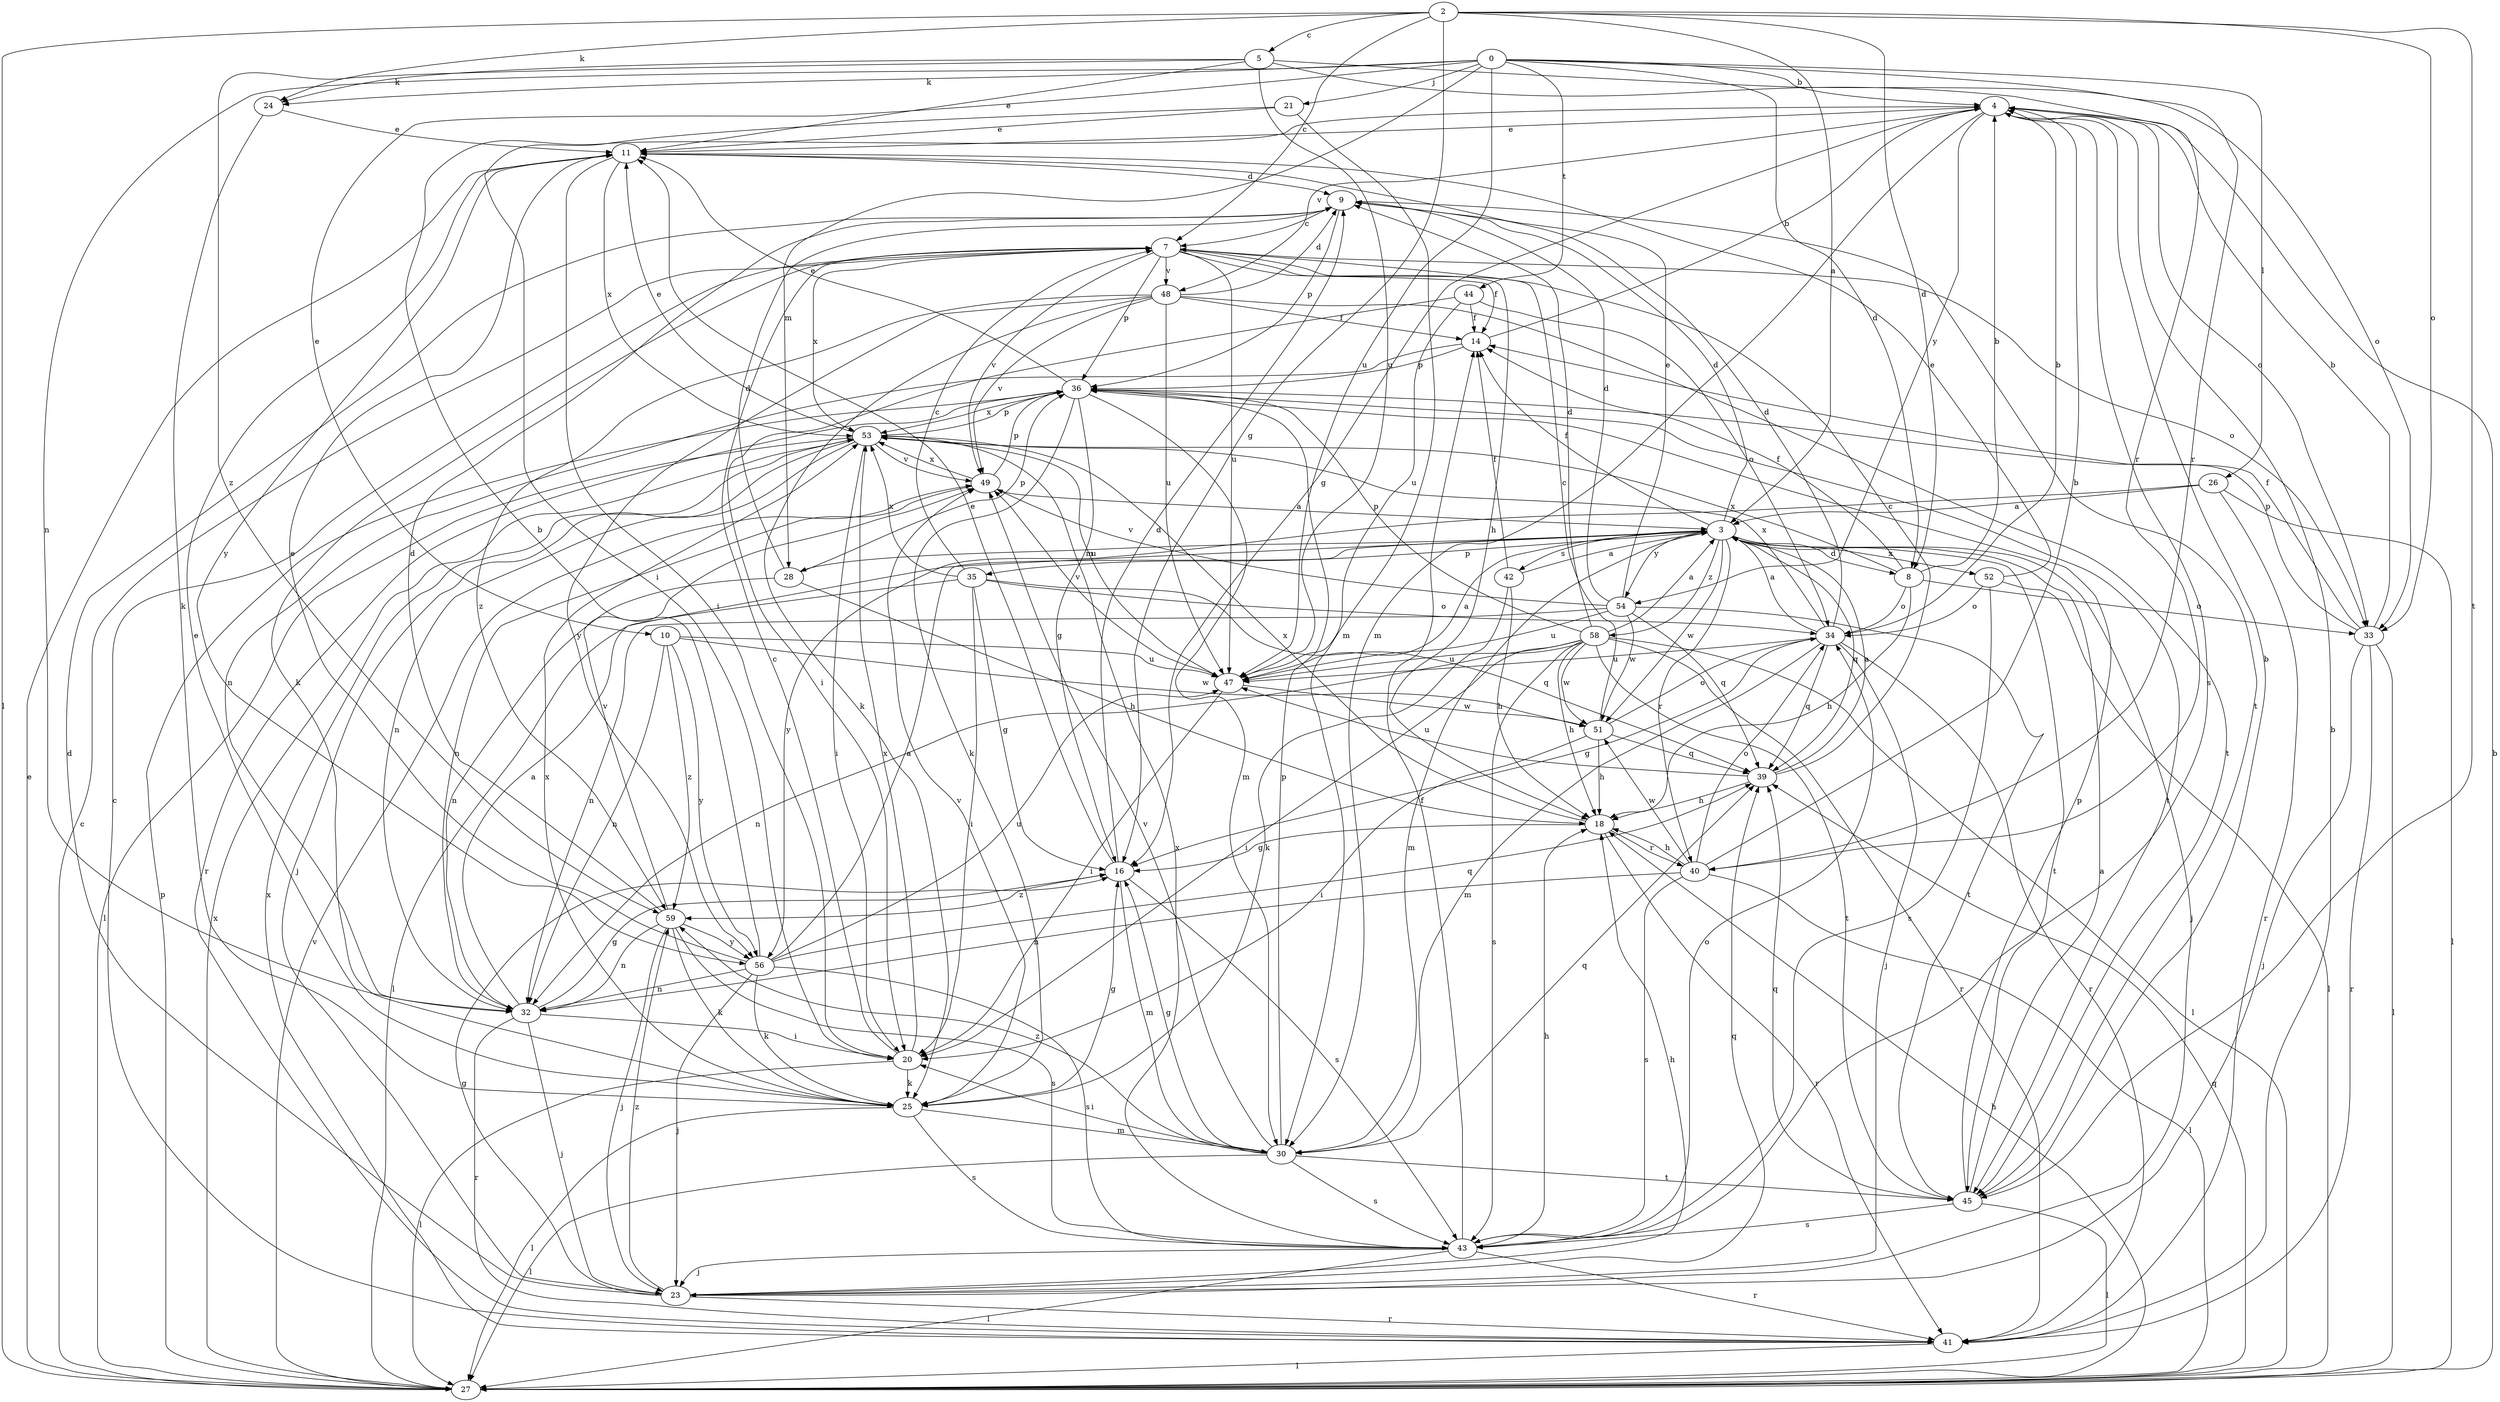 strict digraph  {
0;
2;
3;
4;
5;
7;
8;
9;
10;
11;
14;
16;
18;
20;
21;
23;
24;
25;
26;
27;
28;
30;
32;
33;
34;
35;
36;
39;
40;
41;
42;
43;
44;
45;
47;
48;
49;
51;
52;
53;
54;
56;
58;
59;
0 -> 4  [label=b];
0 -> 8  [label=d];
0 -> 10  [label=e];
0 -> 21  [label=j];
0 -> 24  [label=k];
0 -> 26  [label=l];
0 -> 28  [label=m];
0 -> 32  [label=n];
0 -> 40  [label=r];
0 -> 44  [label=t];
0 -> 47  [label=u];
2 -> 3  [label=a];
2 -> 5  [label=c];
2 -> 7  [label=c];
2 -> 8  [label=d];
2 -> 16  [label=g];
2 -> 24  [label=k];
2 -> 27  [label=l];
2 -> 33  [label=o];
2 -> 45  [label=t];
3 -> 8  [label=d];
3 -> 9  [label=d];
3 -> 14  [label=f];
3 -> 23  [label=j];
3 -> 28  [label=m];
3 -> 30  [label=m];
3 -> 35  [label=p];
3 -> 39  [label=q];
3 -> 40  [label=r];
3 -> 42  [label=s];
3 -> 45  [label=t];
3 -> 51  [label=w];
3 -> 52  [label=x];
3 -> 54  [label=y];
3 -> 58  [label=z];
4 -> 11  [label=e];
4 -> 16  [label=g];
4 -> 30  [label=m];
4 -> 33  [label=o];
4 -> 43  [label=s];
4 -> 48  [label=v];
4 -> 54  [label=y];
5 -> 11  [label=e];
5 -> 24  [label=k];
5 -> 33  [label=o];
5 -> 40  [label=r];
5 -> 47  [label=u];
5 -> 59  [label=z];
7 -> 14  [label=f];
7 -> 18  [label=h];
7 -> 25  [label=k];
7 -> 33  [label=o];
7 -> 36  [label=p];
7 -> 47  [label=u];
7 -> 48  [label=v];
7 -> 49  [label=v];
7 -> 53  [label=x];
8 -> 4  [label=b];
8 -> 14  [label=f];
8 -> 18  [label=h];
8 -> 33  [label=o];
8 -> 34  [label=o];
8 -> 53  [label=x];
9 -> 7  [label=c];
9 -> 36  [label=p];
9 -> 45  [label=t];
10 -> 32  [label=n];
10 -> 47  [label=u];
10 -> 51  [label=w];
10 -> 56  [label=y];
10 -> 59  [label=z];
11 -> 9  [label=d];
11 -> 20  [label=i];
11 -> 53  [label=x];
11 -> 56  [label=y];
14 -> 4  [label=b];
14 -> 32  [label=n];
14 -> 36  [label=p];
16 -> 9  [label=d];
16 -> 11  [label=e];
16 -> 30  [label=m];
16 -> 43  [label=s];
16 -> 59  [label=z];
18 -> 16  [label=g];
18 -> 40  [label=r];
18 -> 41  [label=r];
18 -> 53  [label=x];
20 -> 7  [label=c];
20 -> 25  [label=k];
20 -> 27  [label=l];
20 -> 53  [label=x];
21 -> 11  [label=e];
21 -> 20  [label=i];
21 -> 30  [label=m];
23 -> 9  [label=d];
23 -> 16  [label=g];
23 -> 18  [label=h];
23 -> 39  [label=q];
23 -> 41  [label=r];
23 -> 59  [label=z];
24 -> 11  [label=e];
24 -> 25  [label=k];
25 -> 11  [label=e];
25 -> 16  [label=g];
25 -> 27  [label=l];
25 -> 30  [label=m];
25 -> 43  [label=s];
25 -> 49  [label=v];
25 -> 53  [label=x];
26 -> 3  [label=a];
26 -> 27  [label=l];
26 -> 41  [label=r];
26 -> 56  [label=y];
27 -> 4  [label=b];
27 -> 7  [label=c];
27 -> 11  [label=e];
27 -> 18  [label=h];
27 -> 36  [label=p];
27 -> 39  [label=q];
27 -> 49  [label=v];
27 -> 53  [label=x];
28 -> 9  [label=d];
28 -> 18  [label=h];
28 -> 32  [label=n];
28 -> 36  [label=p];
30 -> 16  [label=g];
30 -> 20  [label=i];
30 -> 27  [label=l];
30 -> 36  [label=p];
30 -> 39  [label=q];
30 -> 43  [label=s];
30 -> 45  [label=t];
30 -> 49  [label=v];
30 -> 59  [label=z];
32 -> 3  [label=a];
32 -> 16  [label=g];
32 -> 20  [label=i];
32 -> 23  [label=j];
32 -> 41  [label=r];
33 -> 4  [label=b];
33 -> 14  [label=f];
33 -> 23  [label=j];
33 -> 27  [label=l];
33 -> 36  [label=p];
33 -> 41  [label=r];
34 -> 3  [label=a];
34 -> 4  [label=b];
34 -> 9  [label=d];
34 -> 16  [label=g];
34 -> 23  [label=j];
34 -> 30  [label=m];
34 -> 39  [label=q];
34 -> 41  [label=r];
34 -> 47  [label=u];
34 -> 53  [label=x];
35 -> 7  [label=c];
35 -> 16  [label=g];
35 -> 20  [label=i];
35 -> 27  [label=l];
35 -> 34  [label=o];
35 -> 39  [label=q];
35 -> 53  [label=x];
36 -> 11  [label=e];
36 -> 16  [label=g];
36 -> 25  [label=k];
36 -> 30  [label=m];
36 -> 41  [label=r];
36 -> 45  [label=t];
36 -> 53  [label=x];
39 -> 3  [label=a];
39 -> 7  [label=c];
39 -> 18  [label=h];
39 -> 47  [label=u];
40 -> 4  [label=b];
40 -> 18  [label=h];
40 -> 27  [label=l];
40 -> 32  [label=n];
40 -> 34  [label=o];
40 -> 43  [label=s];
40 -> 51  [label=w];
41 -> 4  [label=b];
41 -> 7  [label=c];
41 -> 27  [label=l];
41 -> 53  [label=x];
42 -> 3  [label=a];
42 -> 14  [label=f];
42 -> 18  [label=h];
42 -> 25  [label=k];
43 -> 14  [label=f];
43 -> 18  [label=h];
43 -> 23  [label=j];
43 -> 27  [label=l];
43 -> 34  [label=o];
43 -> 41  [label=r];
43 -> 53  [label=x];
44 -> 14  [label=f];
44 -> 20  [label=i];
44 -> 34  [label=o];
44 -> 47  [label=u];
45 -> 3  [label=a];
45 -> 4  [label=b];
45 -> 27  [label=l];
45 -> 36  [label=p];
45 -> 39  [label=q];
45 -> 43  [label=s];
47 -> 3  [label=a];
47 -> 20  [label=i];
47 -> 49  [label=v];
47 -> 51  [label=w];
48 -> 9  [label=d];
48 -> 14  [label=f];
48 -> 25  [label=k];
48 -> 45  [label=t];
48 -> 47  [label=u];
48 -> 49  [label=v];
48 -> 56  [label=y];
48 -> 59  [label=z];
49 -> 3  [label=a];
49 -> 32  [label=n];
49 -> 36  [label=p];
49 -> 53  [label=x];
51 -> 7  [label=c];
51 -> 18  [label=h];
51 -> 20  [label=i];
51 -> 34  [label=o];
51 -> 39  [label=q];
52 -> 11  [label=e];
52 -> 27  [label=l];
52 -> 34  [label=o];
52 -> 43  [label=s];
53 -> 11  [label=e];
53 -> 20  [label=i];
53 -> 23  [label=j];
53 -> 27  [label=l];
53 -> 32  [label=n];
53 -> 36  [label=p];
53 -> 47  [label=u];
53 -> 49  [label=v];
54 -> 9  [label=d];
54 -> 11  [label=e];
54 -> 32  [label=n];
54 -> 39  [label=q];
54 -> 45  [label=t];
54 -> 47  [label=u];
54 -> 49  [label=v];
54 -> 51  [label=w];
56 -> 3  [label=a];
56 -> 4  [label=b];
56 -> 11  [label=e];
56 -> 23  [label=j];
56 -> 25  [label=k];
56 -> 32  [label=n];
56 -> 39  [label=q];
56 -> 43  [label=s];
56 -> 47  [label=u];
58 -> 3  [label=a];
58 -> 9  [label=d];
58 -> 18  [label=h];
58 -> 20  [label=i];
58 -> 27  [label=l];
58 -> 32  [label=n];
58 -> 36  [label=p];
58 -> 41  [label=r];
58 -> 43  [label=s];
58 -> 45  [label=t];
58 -> 47  [label=u];
58 -> 51  [label=w];
59 -> 9  [label=d];
59 -> 23  [label=j];
59 -> 25  [label=k];
59 -> 32  [label=n];
59 -> 43  [label=s];
59 -> 49  [label=v];
59 -> 56  [label=y];
}
